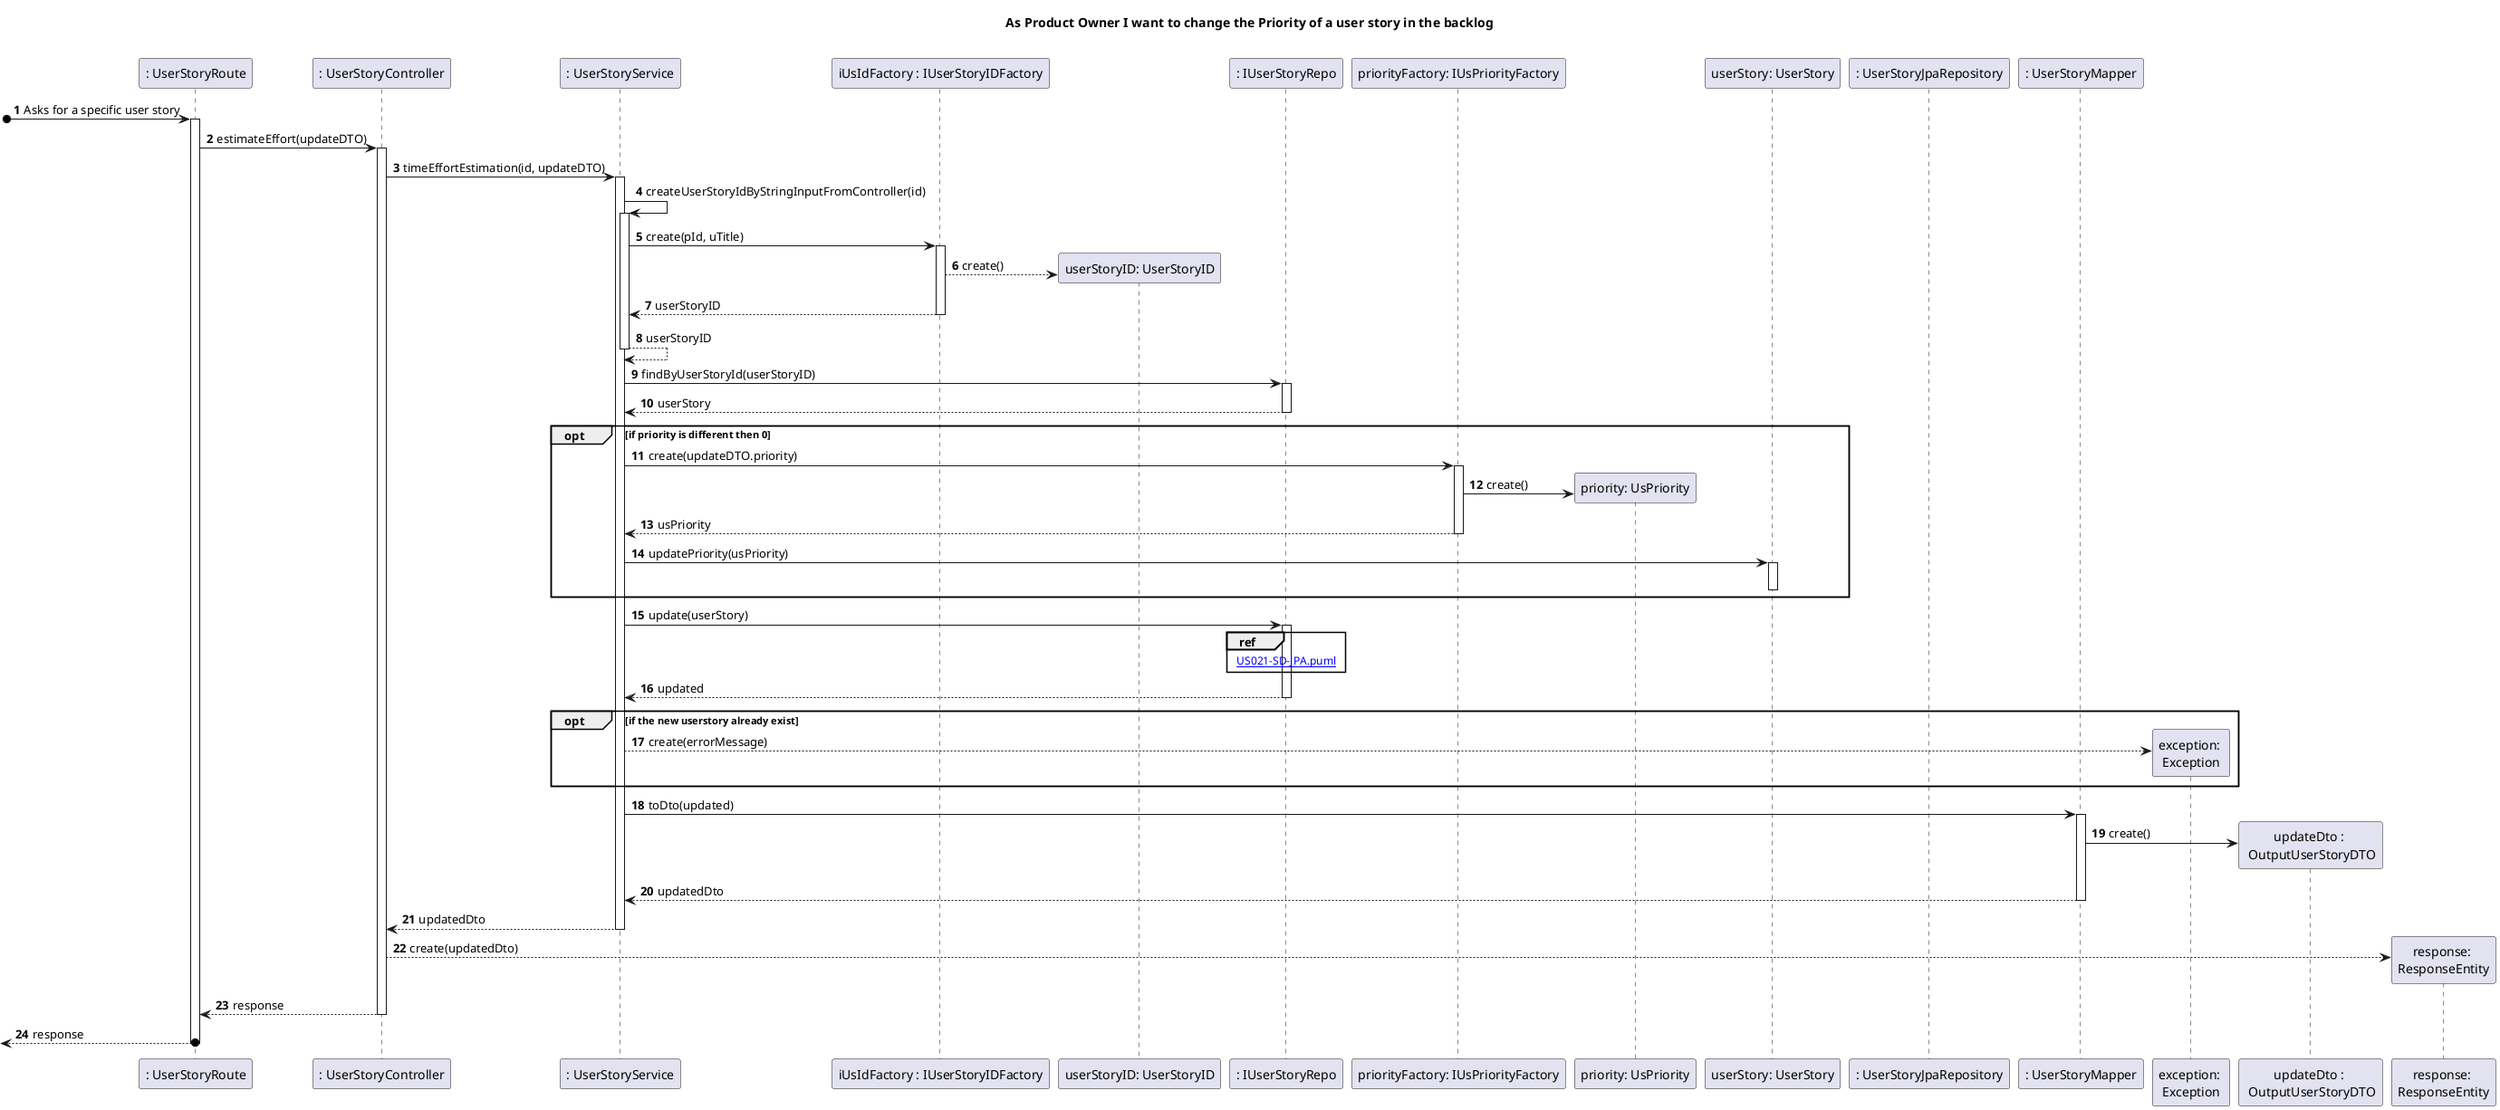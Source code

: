 @startuml
title As Product Owner I want to change the Priority of a user story in the backlog

autoactivate on
autonumber

participant ": UserStoryRoute" as Route
participant ": UserStoryController" as Ctrl
participant ": UserStoryService" as Service
participant "iUsIdFactory : IUserStoryIDFactory" as IdFactory
participant "userStoryID: UserStoryID" as ID
participant ": IUserStoryRepo" as Repo
participant "priorityFactory: IUsPriorityFactory" as PriorityFactory
participant "priority: UsPriority" as Priority
participant "userStory: UserStory" as US
participant ": UserStoryJpaRepository" as Driver
participant ": UserStoryMapper" as usMapper
participant "exception: \nException" as exc
participant "updateDto : \n OutputUserStoryDTO" as outDto
participant "response: \nResponseEntity" as json

[o-> Route: Asks for a specific user story
Route -> Ctrl: estimateEffort(updateDTO)
Ctrl -> Service: timeEffortEstimation(id, updateDTO)
Service -> Service: createUserStoryIdByStringInputFromController(id)
Service -> IdFactory: create(pId, uTitle)
IdFactory --> ID**: create()
return userStoryID
return userStoryID
Service -> Repo: findByUserStoryId(userStoryID)
return userStory
opt if priority is different then 0
    Service -> PriorityFactory: create(updateDTO.priority)
    PriorityFactory -> Priority**: create()
    return usPriority
    Service -> US: updatePriority(usPriority)
    deactivate US
end
Service -> Repo: update(userStory)
ref over Repo: [[US021-SD-JPA.puml]]
return updated
opt if the new userstory already exist
    Service --> exc** : create(errorMessage)
end
Service-> usMapper : toDto(updated)
usMapper-> outDto **:create()
usMapper --> Service: updatedDto
Service --> Ctrl: updatedDto
Ctrl --> json**: create(updatedDto)
return response
return response

@enduml